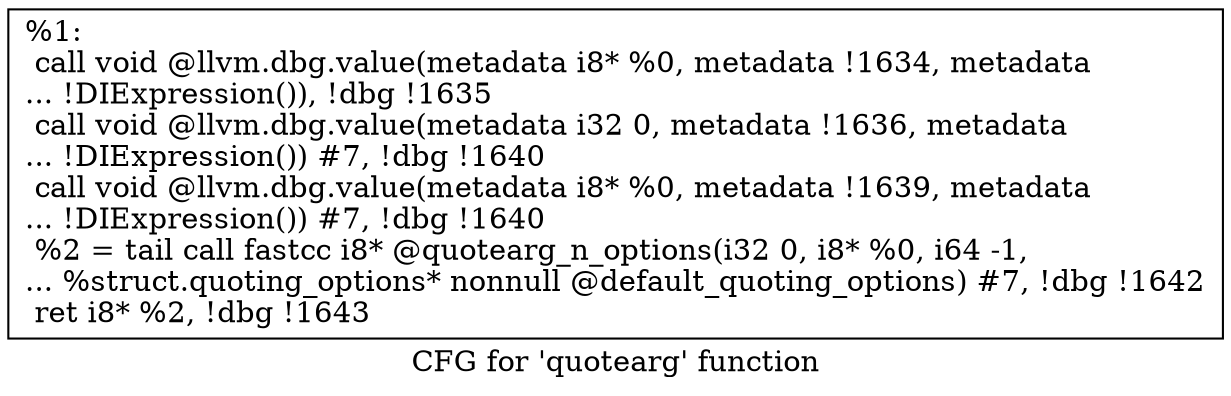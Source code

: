 digraph "CFG for 'quotearg' function" {
	label="CFG for 'quotearg' function";

	Node0x1494650 [shape=record,label="{%1:\l  call void @llvm.dbg.value(metadata i8* %0, metadata !1634, metadata\l... !DIExpression()), !dbg !1635\l  call void @llvm.dbg.value(metadata i32 0, metadata !1636, metadata\l... !DIExpression()) #7, !dbg !1640\l  call void @llvm.dbg.value(metadata i8* %0, metadata !1639, metadata\l... !DIExpression()) #7, !dbg !1640\l  %2 = tail call fastcc i8* @quotearg_n_options(i32 0, i8* %0, i64 -1,\l... %struct.quoting_options* nonnull @default_quoting_options) #7, !dbg !1642\l  ret i8* %2, !dbg !1643\l}"];
}

